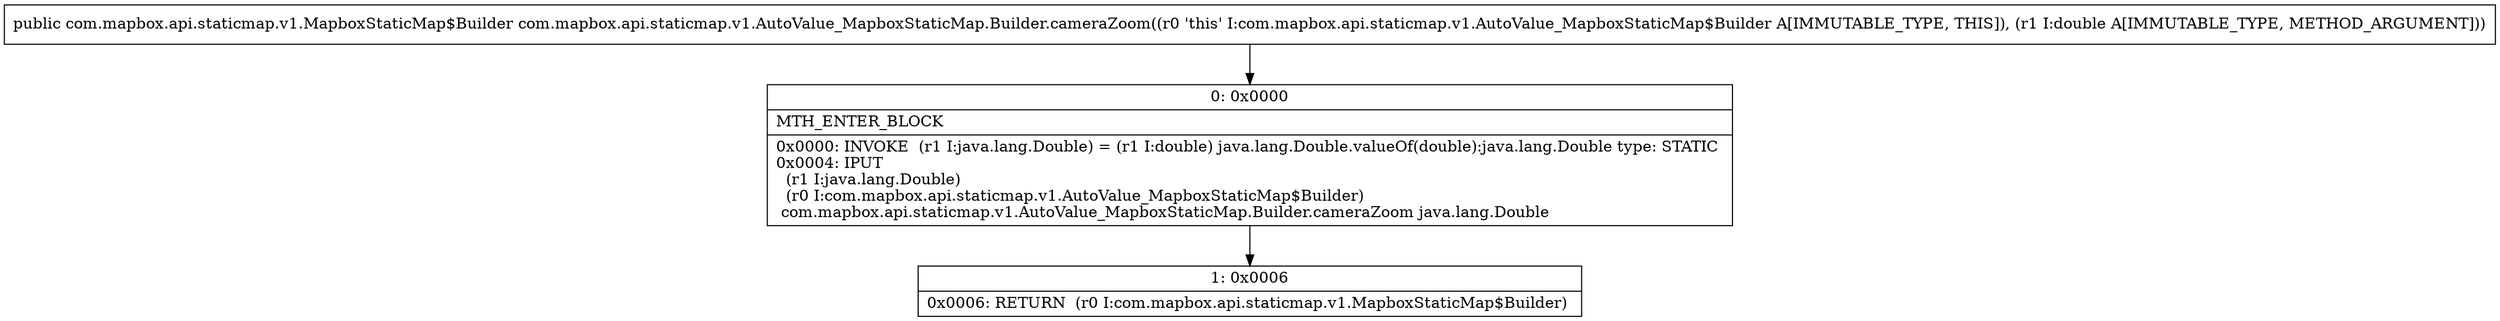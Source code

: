 digraph "CFG forcom.mapbox.api.staticmap.v1.AutoValue_MapboxStaticMap.Builder.cameraZoom(D)Lcom\/mapbox\/api\/staticmap\/v1\/MapboxStaticMap$Builder;" {
Node_0 [shape=record,label="{0\:\ 0x0000|MTH_ENTER_BLOCK\l|0x0000: INVOKE  (r1 I:java.lang.Double) = (r1 I:double) java.lang.Double.valueOf(double):java.lang.Double type: STATIC \l0x0004: IPUT  \l  (r1 I:java.lang.Double)\l  (r0 I:com.mapbox.api.staticmap.v1.AutoValue_MapboxStaticMap$Builder)\l com.mapbox.api.staticmap.v1.AutoValue_MapboxStaticMap.Builder.cameraZoom java.lang.Double \l}"];
Node_1 [shape=record,label="{1\:\ 0x0006|0x0006: RETURN  (r0 I:com.mapbox.api.staticmap.v1.MapboxStaticMap$Builder) \l}"];
MethodNode[shape=record,label="{public com.mapbox.api.staticmap.v1.MapboxStaticMap$Builder com.mapbox.api.staticmap.v1.AutoValue_MapboxStaticMap.Builder.cameraZoom((r0 'this' I:com.mapbox.api.staticmap.v1.AutoValue_MapboxStaticMap$Builder A[IMMUTABLE_TYPE, THIS]), (r1 I:double A[IMMUTABLE_TYPE, METHOD_ARGUMENT])) }"];
MethodNode -> Node_0;
Node_0 -> Node_1;
}

